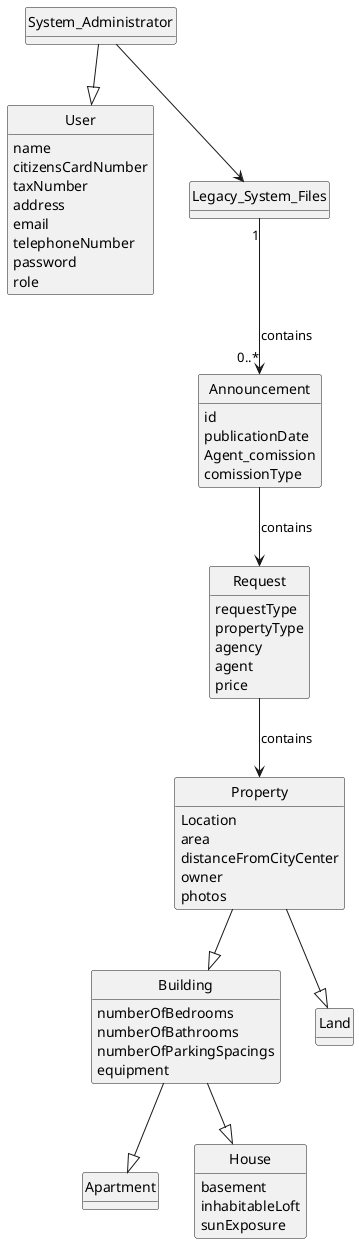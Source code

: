 @startuml
skinparam monochrome true
skinparam packageStyle rectangle
skinparam shadowing false

'left to right direction

skinparam classAttributeIconSize 0

hide circle
hide methods

'title Domain Model

'class Platform {
'  -description
'}

class Announcement{
id
publicationDate
Agent_comission
comissionType
}

class Request{
requestType
propertyType
agency
agent
price
}

class Property{
Location
area
distanceFromCityCenter
owner
photos
}

class Building{
numberOfBedrooms
numberOfBathrooms
numberOfParkingSpacings
equipment
}

class Land{
}

class Apartment {

}

class House{
basement
inhabitableLoft
sunExposure
}

class User{
name
citizensCardNumber
taxNumber
address
email
telephoneNumber
password
role
}

class System_Administrator{

}

class Legacy_System_Files {
}


System_Administrator --|> User
System_Administrator --> Legacy_System_Files
Legacy_System_Files "1" --> "0..*" Announcement : contains

Property --|> Building
Property --|> Land
Building --|> Apartment
Building --|> House
Request --> Property : contains
Announcement --> Request : contains


@enduml